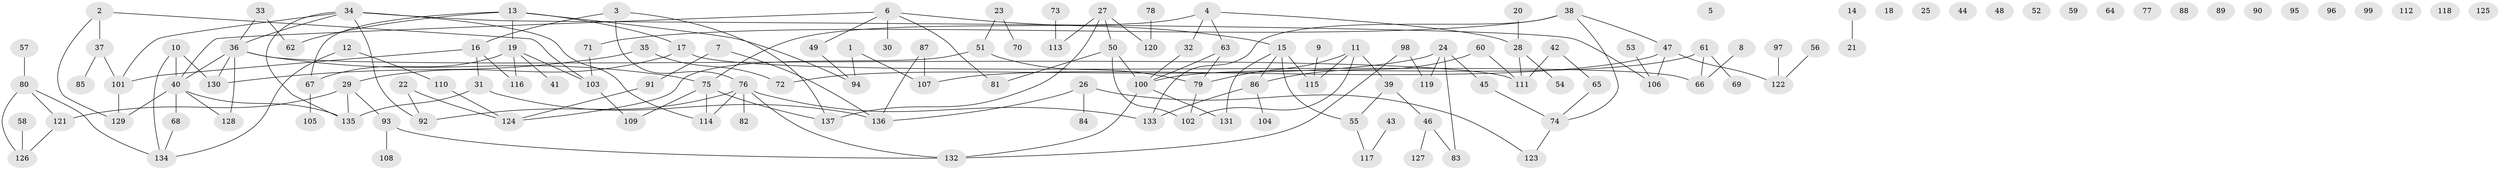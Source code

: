 // Generated by graph-tools (version 1.1) at 2025/25/03/09/25 03:25:14]
// undirected, 137 vertices, 162 edges
graph export_dot {
graph [start="1"]
  node [color=gray90,style=filled];
  1;
  2;
  3;
  4;
  5;
  6;
  7;
  8;
  9;
  10;
  11;
  12;
  13;
  14;
  15;
  16;
  17;
  18;
  19;
  20;
  21;
  22;
  23;
  24;
  25;
  26;
  27;
  28;
  29;
  30;
  31;
  32;
  33;
  34;
  35;
  36;
  37;
  38;
  39;
  40;
  41;
  42;
  43;
  44;
  45;
  46;
  47;
  48;
  49;
  50;
  51;
  52;
  53;
  54;
  55;
  56;
  57;
  58;
  59;
  60;
  61;
  62;
  63;
  64;
  65;
  66;
  67;
  68;
  69;
  70;
  71;
  72;
  73;
  74;
  75;
  76;
  77;
  78;
  79;
  80;
  81;
  82;
  83;
  84;
  85;
  86;
  87;
  88;
  89;
  90;
  91;
  92;
  93;
  94;
  95;
  96;
  97;
  98;
  99;
  100;
  101;
  102;
  103;
  104;
  105;
  106;
  107;
  108;
  109;
  110;
  111;
  112;
  113;
  114;
  115;
  116;
  117;
  118;
  119;
  120;
  121;
  122;
  123;
  124;
  125;
  126;
  127;
  128;
  129;
  130;
  131;
  132;
  133;
  134;
  135;
  136;
  137;
  1 -- 94;
  1 -- 107;
  2 -- 37;
  2 -- 103;
  2 -- 129;
  3 -- 16;
  3 -- 76;
  3 -- 137;
  4 -- 28;
  4 -- 32;
  4 -- 63;
  4 -- 75;
  6 -- 15;
  6 -- 30;
  6 -- 40;
  6 -- 49;
  6 -- 81;
  7 -- 91;
  7 -- 136;
  8 -- 66;
  9 -- 115;
  10 -- 40;
  10 -- 130;
  10 -- 134;
  11 -- 39;
  11 -- 79;
  11 -- 102;
  11 -- 115;
  12 -- 110;
  12 -- 134;
  13 -- 17;
  13 -- 19;
  13 -- 62;
  13 -- 67;
  13 -- 94;
  14 -- 21;
  15 -- 55;
  15 -- 86;
  15 -- 115;
  15 -- 131;
  16 -- 31;
  16 -- 101;
  16 -- 116;
  17 -- 29;
  17 -- 66;
  19 -- 41;
  19 -- 67;
  19 -- 103;
  19 -- 116;
  20 -- 28;
  22 -- 92;
  22 -- 124;
  23 -- 51;
  23 -- 70;
  24 -- 45;
  24 -- 72;
  24 -- 83;
  24 -- 119;
  26 -- 84;
  26 -- 123;
  26 -- 136;
  27 -- 50;
  27 -- 113;
  27 -- 120;
  27 -- 137;
  28 -- 54;
  28 -- 111;
  29 -- 93;
  29 -- 121;
  29 -- 135;
  31 -- 135;
  31 -- 136;
  32 -- 100;
  33 -- 36;
  33 -- 62;
  34 -- 36;
  34 -- 92;
  34 -- 101;
  34 -- 106;
  34 -- 114;
  34 -- 135;
  35 -- 72;
  35 -- 130;
  36 -- 40;
  36 -- 75;
  36 -- 111;
  36 -- 128;
  36 -- 130;
  37 -- 85;
  37 -- 101;
  38 -- 47;
  38 -- 71;
  38 -- 74;
  38 -- 133;
  39 -- 46;
  39 -- 55;
  40 -- 68;
  40 -- 128;
  40 -- 129;
  40 -- 135;
  42 -- 65;
  42 -- 111;
  43 -- 117;
  45 -- 74;
  46 -- 83;
  46 -- 127;
  47 -- 106;
  47 -- 107;
  47 -- 122;
  49 -- 94;
  50 -- 81;
  50 -- 100;
  50 -- 102;
  51 -- 79;
  51 -- 124;
  53 -- 106;
  55 -- 117;
  56 -- 122;
  57 -- 80;
  58 -- 126;
  60 -- 86;
  60 -- 111;
  61 -- 66;
  61 -- 69;
  61 -- 100;
  63 -- 79;
  63 -- 100;
  65 -- 74;
  67 -- 105;
  68 -- 134;
  71 -- 103;
  73 -- 113;
  74 -- 123;
  75 -- 109;
  75 -- 114;
  75 -- 137;
  76 -- 82;
  76 -- 92;
  76 -- 114;
  76 -- 132;
  76 -- 133;
  78 -- 120;
  79 -- 102;
  80 -- 121;
  80 -- 126;
  80 -- 134;
  86 -- 104;
  86 -- 133;
  87 -- 107;
  87 -- 136;
  91 -- 124;
  93 -- 108;
  93 -- 132;
  97 -- 122;
  98 -- 119;
  98 -- 132;
  100 -- 131;
  100 -- 132;
  101 -- 129;
  103 -- 109;
  110 -- 124;
  121 -- 126;
}
